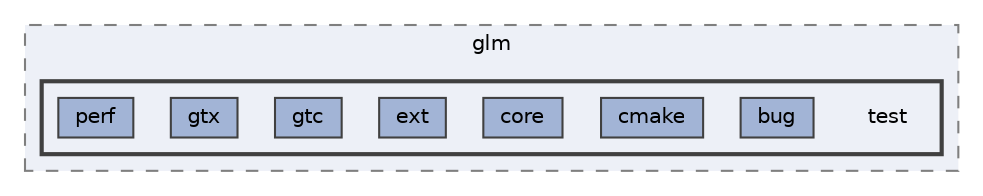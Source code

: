 digraph "C:/Users/HP/Documents/GitHub/Minero-Game/Classes/lib/glm/test"
{
 // LATEX_PDF_SIZE
  bgcolor="transparent";
  edge [fontname=Helvetica,fontsize=10,labelfontname=Helvetica,labelfontsize=10];
  node [fontname=Helvetica,fontsize=10,shape=box,height=0.2,width=0.4];
  compound=true
  subgraph clusterdir_265ad62ae840112dbd8782fb9d949d05 {
    graph [ bgcolor="#edf0f7", pencolor="grey50", label="glm", fontname=Helvetica,fontsize=10 style="filled,dashed", URL="dir_265ad62ae840112dbd8782fb9d949d05.html",tooltip=""]
  subgraph clusterdir_83097819176efdce51f1de93cdac70a0 {
    graph [ bgcolor="#edf0f7", pencolor="grey25", label="", fontname=Helvetica,fontsize=10 style="filled,bold", URL="dir_83097819176efdce51f1de93cdac70a0.html",tooltip=""]
    dir_83097819176efdce51f1de93cdac70a0 [shape=plaintext, label="test"];
  dir_b1567001d0d846d1927b8fe592a1c864 [label="bug", fillcolor="#a2b4d6", color="grey25", style="filled", URL="dir_b1567001d0d846d1927b8fe592a1c864.html",tooltip=""];
  dir_f382778d979178baa541b098247896c8 [label="cmake", fillcolor="#a2b4d6", color="grey25", style="filled", URL="dir_f382778d979178baa541b098247896c8.html",tooltip=""];
  dir_d470a4611f94fdd4644716678bcee15e [label="core", fillcolor="#a2b4d6", color="grey25", style="filled", URL="dir_d470a4611f94fdd4644716678bcee15e.html",tooltip=""];
  dir_846292796e998a541c13a73f6b43ca54 [label="ext", fillcolor="#a2b4d6", color="grey25", style="filled", URL="dir_846292796e998a541c13a73f6b43ca54.html",tooltip=""];
  dir_593c0bba6672fbb2d9e91b143f8d61ca [label="gtc", fillcolor="#a2b4d6", color="grey25", style="filled", URL="dir_593c0bba6672fbb2d9e91b143f8d61ca.html",tooltip=""];
  dir_286fb27979ebfb80fd55411a37a83242 [label="gtx", fillcolor="#a2b4d6", color="grey25", style="filled", URL="dir_286fb27979ebfb80fd55411a37a83242.html",tooltip=""];
  dir_5cd4b65277be424cb8ef67c52d900a9e [label="perf", fillcolor="#a2b4d6", color="grey25", style="filled", URL="dir_5cd4b65277be424cb8ef67c52d900a9e.html",tooltip=""];
  }
  }
}
